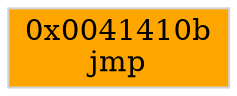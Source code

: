 strict digraph G {
	graph [bgcolor=transparent,
		name=G
	];
	node [color=lightsteelblue,
		fillcolor=lightsteelblue,
		shape=rectangle,
		style=filled
	];
	"0x0041410b"	[color=lightgrey,
		fillcolor=orange,
		label="0x0041410b
jmp"];
}
